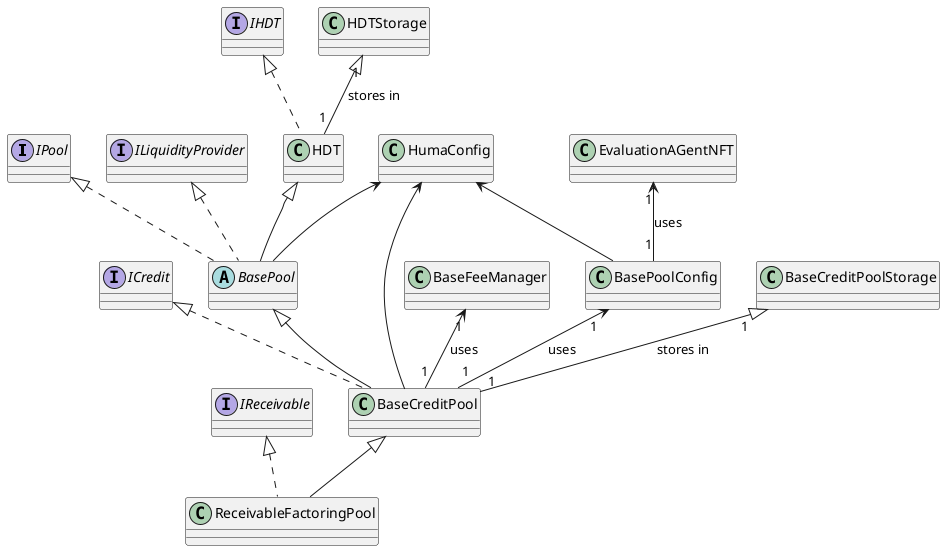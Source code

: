 @startuml
interface IPool
interface ILiquidityProvider
interface IHDT
interface ICredit
interface IReceivable
class HDT
abstract class BasePool
class BaseCreditPool
class ReceivableFactoringPool
class HumaConfig
class BaseFeeManager
class BasePoolConfig
IHDT <|.. HDT
IPool <|.. BasePool
ILiquidityProvider <|.. BasePool
HDT <|-- BasePool
BasePool <|-- BaseCreditPool
ICredit <|.. BaseCreditPool
BaseCreditPool <|-- ReceivableFactoringPool
IReceivable <|.. ReceivableFactoringPool
BaseFeeManager "1" <-- "1" BaseCreditPool : uses
BasePoolConfig "1" <-- "1" BaseCreditPool : uses
HumaConfig <-- BaseCreditPool
HumaConfig <-- BasePool
HumaConfig <-- BasePoolConfig
BaseCreditPoolStorage "1" <|-- "1" BaseCreditPool : stores in
HDTStorage "1" <|-- "1" HDT : stores in
EvaluationAGentNFT "1" <-- "1" BasePoolConfig : uses
@enduml